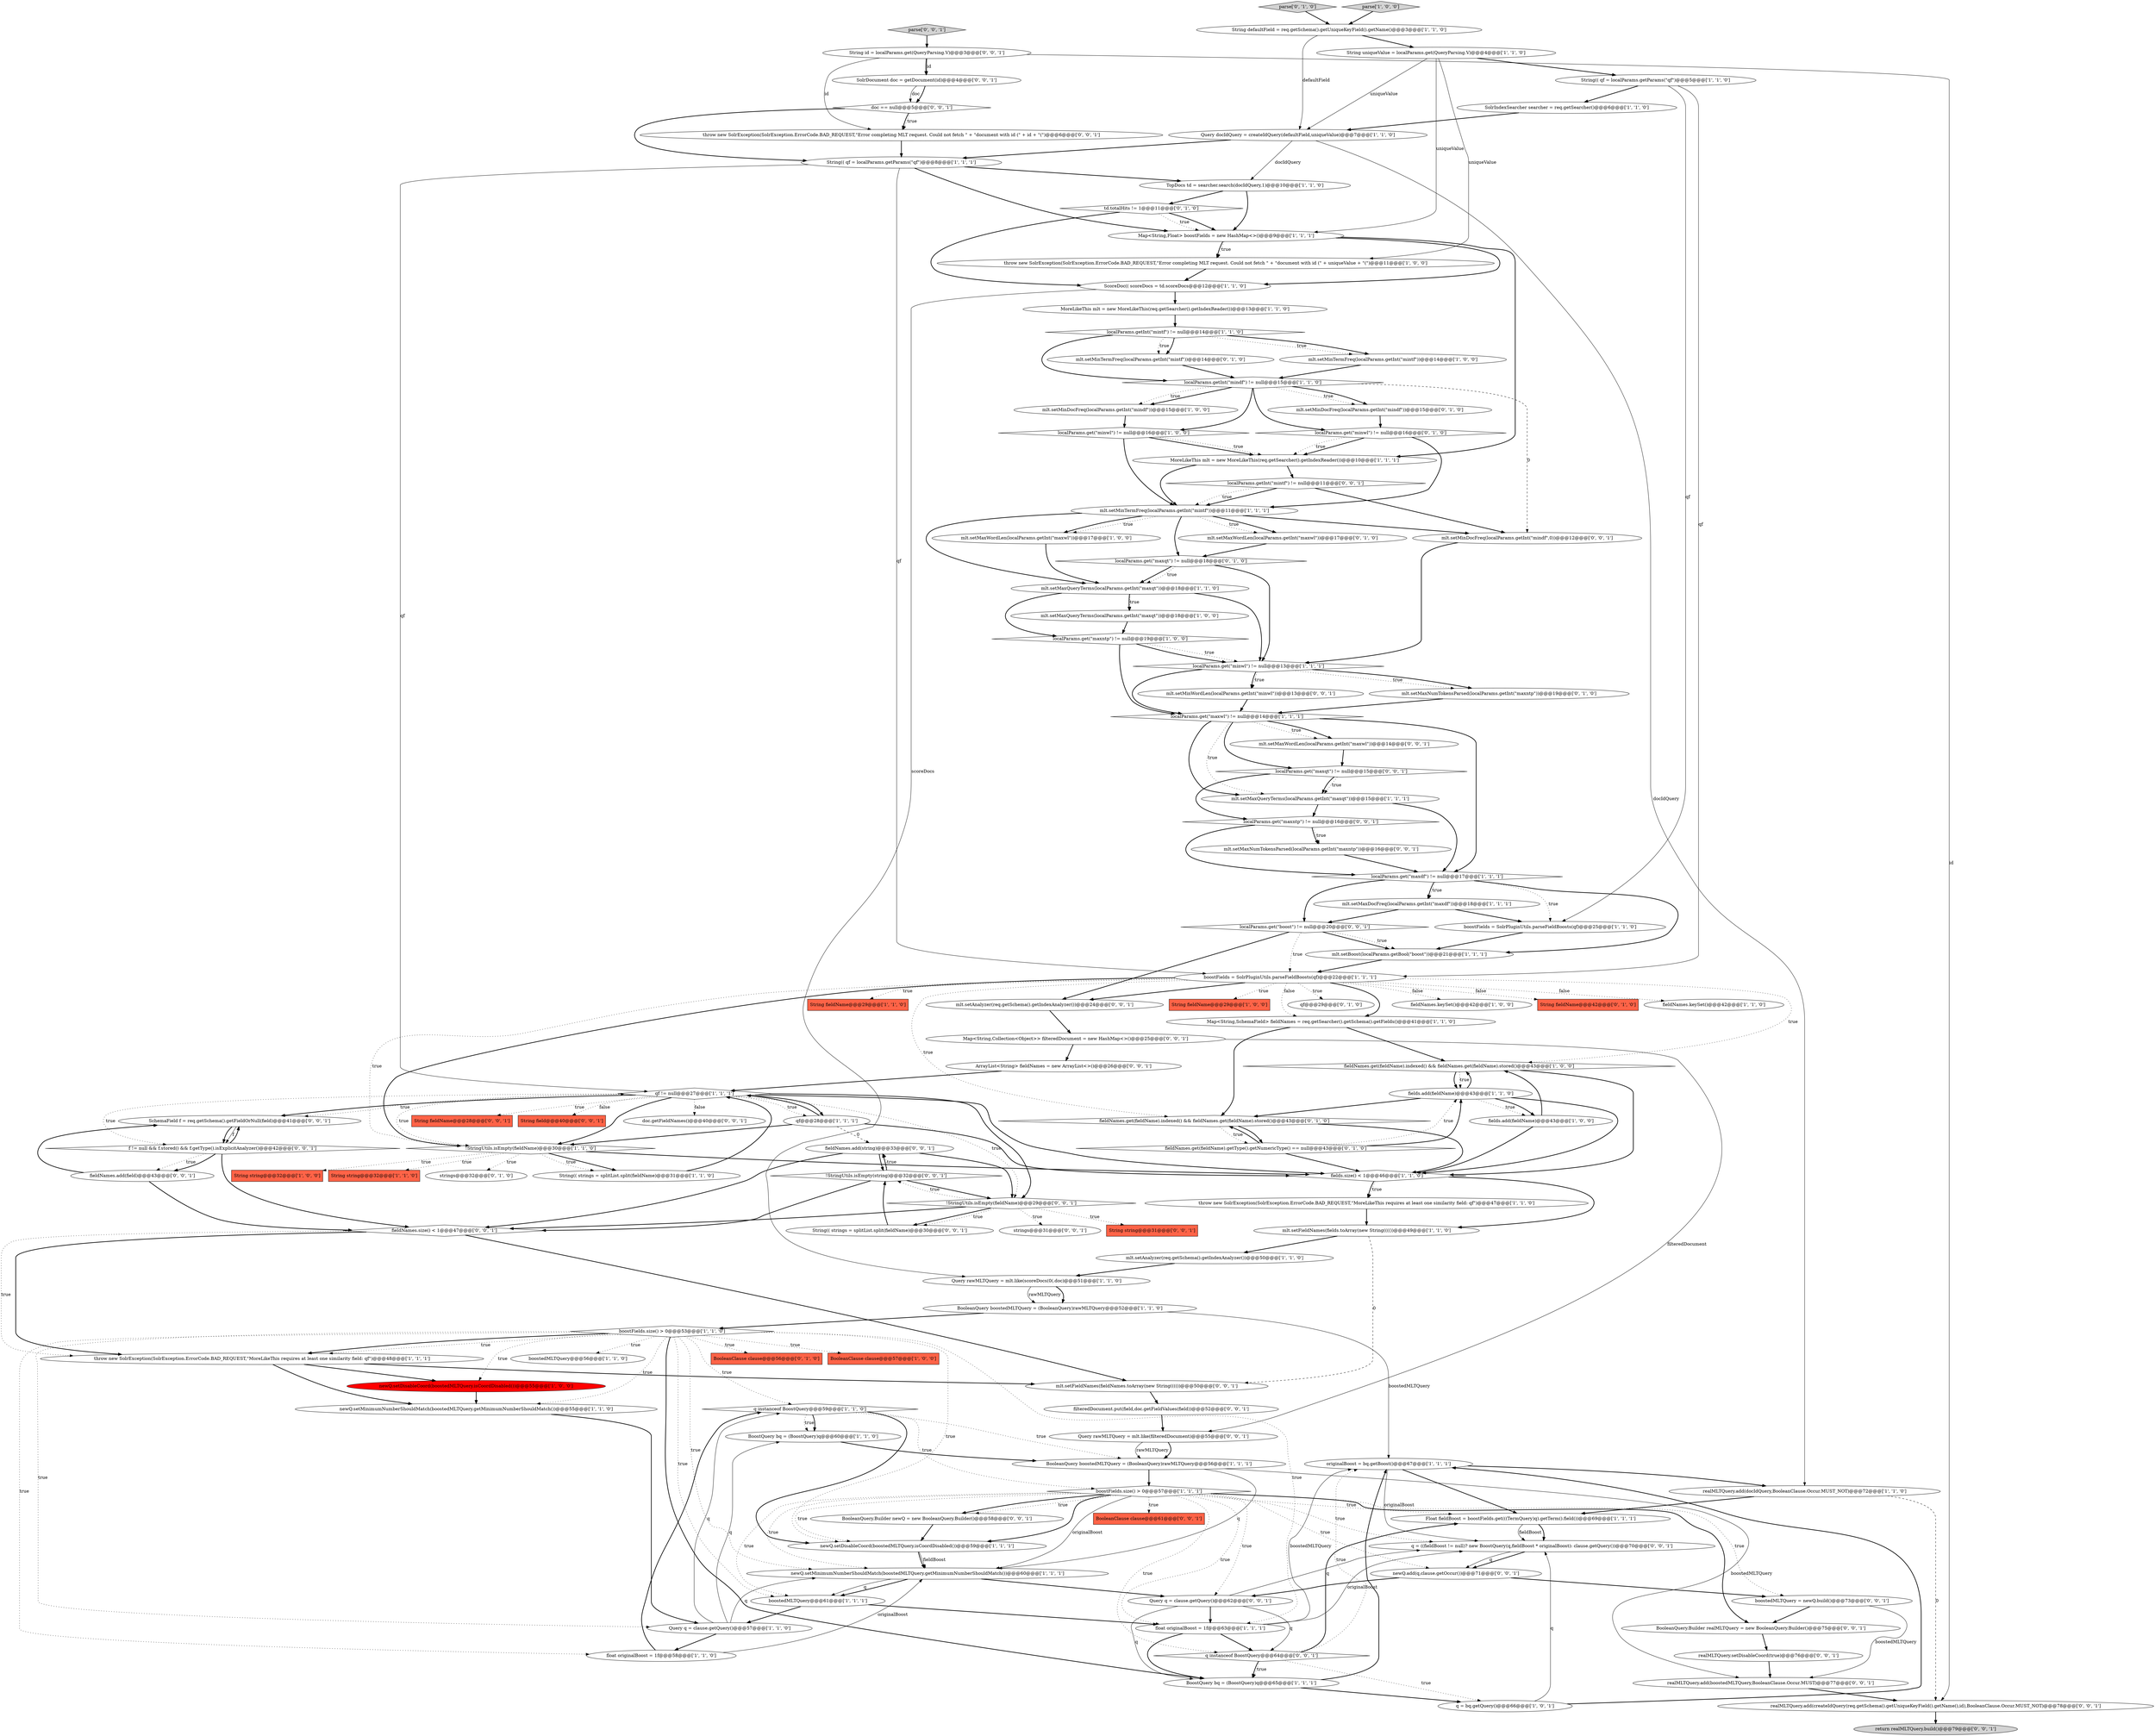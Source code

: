 digraph {
106 [style = filled, label = "String id = localParams.get(QueryParsing.V)@@@3@@@['0', '0', '1']", fillcolor = white, shape = ellipse image = "AAA0AAABBB3BBB"];
105 [style = filled, label = "String fieldName@@@28@@@['0', '0', '1']", fillcolor = tomato, shape = box image = "AAA0AAABBB3BBB"];
22 [style = filled, label = "localParams.get(\"maxdf\") != null@@@17@@@['1', '1', '1']", fillcolor = white, shape = diamond image = "AAA0AAABBB1BBB"];
27 [style = filled, label = "String string@@@32@@@['1', '0', '0']", fillcolor = tomato, shape = box image = "AAA0AAABBB1BBB"];
69 [style = filled, label = "mlt.setAnalyzer(req.getSchema().getIndexAnalyzer())@@@50@@@['1', '1', '0']", fillcolor = white, shape = ellipse image = "AAA0AAABBB1BBB"];
58 [style = filled, label = "q instanceof BoostQuery@@@59@@@['1', '1', '0']", fillcolor = white, shape = diamond image = "AAA0AAABBB1BBB"];
95 [style = filled, label = "realMLTQuery.add(boostedMLTQuery,BooleanClause.Occur.MUST)@@@77@@@['0', '0', '1']", fillcolor = white, shape = ellipse image = "AAA0AAABBB3BBB"];
7 [style = filled, label = "mlt.setFieldNames(fields.toArray(new String(((())@@@49@@@['1', '1', '0']", fillcolor = white, shape = ellipse image = "AAA0AAABBB1BBB"];
81 [style = filled, label = "mlt.setMinDocFreq(localParams.getInt(\"mindf\"))@@@15@@@['0', '1', '0']", fillcolor = white, shape = ellipse image = "AAA0AAABBB2BBB"];
109 [style = filled, label = "doc == null@@@5@@@['0', '0', '1']", fillcolor = white, shape = diamond image = "AAA0AAABBB3BBB"];
116 [style = filled, label = "parse['0', '0', '1']", fillcolor = lightgray, shape = diamond image = "AAA0AAABBB3BBB"];
87 [style = filled, label = "mlt.setMaxWordLen(localParams.getInt(\"maxwl\"))@@@14@@@['0', '0', '1']", fillcolor = white, shape = ellipse image = "AAA0AAABBB3BBB"];
2 [style = filled, label = "localParams.get(\"minwl\") != null@@@16@@@['1', '0', '0']", fillcolor = white, shape = diamond image = "AAA0AAABBB1BBB"];
96 [style = filled, label = "localParams.get(\"maxntp\") != null@@@16@@@['0', '0', '1']", fillcolor = white, shape = diamond image = "AAA0AAABBB3BBB"];
78 [style = filled, label = "mlt.setMaxNumTokensParsed(localParams.getInt(\"maxntp\"))@@@19@@@['0', '1', '0']", fillcolor = white, shape = ellipse image = "AAA0AAABBB2BBB"];
0 [style = filled, label = "boostedMLTQuery@@@61@@@['1', '1', '1']", fillcolor = white, shape = ellipse image = "AAA0AAABBB1BBB"];
93 [style = filled, label = "ArrayList<String> fieldNames = new ArrayList<>()@@@26@@@['0', '0', '1']", fillcolor = white, shape = ellipse image = "AAA0AAABBB3BBB"];
23 [style = filled, label = "localParams.get(\"maxwl\") != null@@@14@@@['1', '1', '1']", fillcolor = white, shape = diamond image = "AAA0AAABBB1BBB"];
33 [style = filled, label = "mlt.setMaxWordLen(localParams.getInt(\"maxwl\"))@@@17@@@['1', '0', '0']", fillcolor = white, shape = ellipse image = "AAA0AAABBB1BBB"];
34 [style = filled, label = "localParams.getInt(\"mindf\") != null@@@15@@@['1', '1', '0']", fillcolor = white, shape = diamond image = "AAA0AAABBB1BBB"];
26 [style = filled, label = "throw new SolrException(SolrException.ErrorCode.BAD_REQUEST,\"Error completing MLT request. Could not fetch \" + \"document with id (\" + uniqueValue + \"(\")@@@11@@@['1', '0', '0']", fillcolor = white, shape = ellipse image = "AAA0AAABBB1BBB"];
17 [style = filled, label = "originalBoost = bq.getBoost()@@@67@@@['1', '1', '1']", fillcolor = white, shape = ellipse image = "AAA0AAABBB1BBB"];
79 [style = filled, label = "mlt.setMaxWordLen(localParams.getInt(\"maxwl\"))@@@17@@@['0', '1', '0']", fillcolor = white, shape = ellipse image = "AAA0AAABBB2BBB"];
100 [style = filled, label = "q instanceof BoostQuery@@@64@@@['0', '0', '1']", fillcolor = white, shape = diamond image = "AAA0AAABBB3BBB"];
101 [style = filled, label = "fieldNames.add(string)@@@33@@@['0', '0', '1']", fillcolor = white, shape = ellipse image = "AAA0AAABBB3BBB"];
6 [style = filled, label = "MoreLikeThis mlt = new MoreLikeThis(req.getSearcher().getIndexReader())@@@10@@@['1', '1', '1']", fillcolor = white, shape = ellipse image = "AAA0AAABBB1BBB"];
49 [style = filled, label = "String(( strings = splitList.split(fieldName)@@@31@@@['1', '1', '0']", fillcolor = white, shape = ellipse image = "AAA0AAABBB1BBB"];
21 [style = filled, label = "boostFields = SolrPluginUtils.parseFieldBoosts(qf)@@@25@@@['1', '1', '0']", fillcolor = white, shape = ellipse image = "AAA0AAABBB1BBB"];
25 [style = filled, label = "throw new SolrException(SolrException.ErrorCode.BAD_REQUEST,\"MoreLikeThis requires at least one similarity field: qf\")@@@48@@@['1', '1', '1']", fillcolor = white, shape = ellipse image = "AAA0AAABBB1BBB"];
122 [style = filled, label = "return realMLTQuery.build()@@@79@@@['0', '0', '1']", fillcolor = lightgray, shape = ellipse image = "AAA0AAABBB3BBB"];
13 [style = filled, label = "fieldNames.keySet()@@@42@@@['1', '0', '0']", fillcolor = white, shape = ellipse image = "AAA0AAABBB1BBB"];
5 [style = filled, label = "fieldNames.get(fieldName).indexed() && fieldNames.get(fieldName).stored()@@@43@@@['1', '0', '0']", fillcolor = white, shape = diamond image = "AAA0AAABBB1BBB"];
40 [style = filled, label = "Float fieldBoost = boostFields.get(((TermQuery)q).getTerm().field())@@@69@@@['1', '1', '1']", fillcolor = white, shape = ellipse image = "AAA0AAABBB1BBB"];
12 [style = filled, label = "mlt.setMaxDocFreq(localParams.getInt(\"maxdf\"))@@@18@@@['1', '1', '1']", fillcolor = white, shape = ellipse image = "AAA0AAABBB1BBB"];
89 [style = filled, label = "newQ.add(q,clause.getOccur())@@@71@@@['0', '0', '1']", fillcolor = white, shape = ellipse image = "AAA0AAABBB3BBB"];
48 [style = filled, label = "q = bq.getQuery()@@@66@@@['1', '0', '1']", fillcolor = white, shape = ellipse image = "AAA0AAABBB1BBB"];
111 [style = filled, label = "Map<String,Collection<Object>> filteredDocument = new HashMap<>()@@@25@@@['0', '0', '1']", fillcolor = white, shape = ellipse image = "AAA0AAABBB3BBB"];
16 [style = filled, label = "localParams.get(\"maxntp\") != null@@@19@@@['1', '0', '0']", fillcolor = white, shape = diamond image = "AAA0AAABBB1BBB"];
28 [style = filled, label = "TopDocs td = searcher.search(docIdQuery,1)@@@10@@@['1', '1', '0']", fillcolor = white, shape = ellipse image = "AAA0AAABBB1BBB"];
53 [style = filled, label = "BoostQuery bq = (BoostQuery)q@@@60@@@['1', '1', '0']", fillcolor = white, shape = ellipse image = "AAA0AAABBB1BBB"];
20 [style = filled, label = "BooleanQuery boostedMLTQuery = (BooleanQuery)rawMLTQuery@@@56@@@['1', '1', '1']", fillcolor = white, shape = ellipse image = "AAA0AAABBB1BBB"];
85 [style = filled, label = "String fieldName@@@42@@@['0', '1', '0']", fillcolor = tomato, shape = box image = "AAA0AAABBB2BBB"];
19 [style = filled, label = "qf@@@28@@@['1', '1', '1']", fillcolor = white, shape = ellipse image = "AAA0AAABBB1BBB"];
29 [style = filled, label = "boostFields = SolrPluginUtils.parseFieldBoosts(qf)@@@22@@@['1', '1', '1']", fillcolor = white, shape = ellipse image = "AAA0AAABBB1BBB"];
24 [style = filled, label = "realMLTQuery.add(docIdQuery,BooleanClause.Occur.MUST_NOT)@@@72@@@['1', '1', '0']", fillcolor = white, shape = ellipse image = "AAA0AAABBB1BBB"];
120 [style = filled, label = "BooleanQuery.Builder newQ = new BooleanQuery.Builder()@@@58@@@['0', '0', '1']", fillcolor = white, shape = ellipse image = "AAA0AAABBB3BBB"];
112 [style = filled, label = "SolrDocument doc = getDocument(id)@@@4@@@['0', '0', '1']", fillcolor = white, shape = ellipse image = "AAA0AAABBB3BBB"];
42 [style = filled, label = "fieldNames.keySet()@@@42@@@['1', '1', '0']", fillcolor = white, shape = ellipse image = "AAA0AAABBB1BBB"];
47 [style = filled, label = "BooleanQuery boostedMLTQuery = (BooleanQuery)rawMLTQuery@@@52@@@['1', '1', '0']", fillcolor = white, shape = ellipse image = "AAA0AAABBB1BBB"];
97 [style = filled, label = "String field@@@40@@@['0', '0', '1']", fillcolor = tomato, shape = box image = "AAA0AAABBB3BBB"];
8 [style = filled, label = "newQ.setDisableCoord(boostedMLTQuery.isCoordDisabled())@@@55@@@['1', '0', '0']", fillcolor = red, shape = ellipse image = "AAA1AAABBB1BBB"];
67 [style = filled, label = "localParams.getInt(\"mintf\") != null@@@14@@@['1', '1', '0']", fillcolor = white, shape = diamond image = "AAA0AAABBB1BBB"];
129 [style = filled, label = "BooleanQuery.Builder realMLTQuery = new BooleanQuery.Builder()@@@75@@@['0', '0', '1']", fillcolor = white, shape = ellipse image = "AAA0AAABBB3BBB"];
30 [style = filled, label = "mlt.setMaxQueryTerms(localParams.getInt(\"maxqt\"))@@@18@@@['1', '0', '0']", fillcolor = white, shape = ellipse image = "AAA0AAABBB1BBB"];
51 [style = filled, label = "String defaultField = req.getSchema().getUniqueKeyField().getName()@@@3@@@['1', '1', '0']", fillcolor = white, shape = ellipse image = "AAA0AAABBB1BBB"];
90 [style = filled, label = "fieldNames.add(field)@@@43@@@['0', '0', '1']", fillcolor = white, shape = ellipse image = "AAA0AAABBB3BBB"];
107 [style = filled, label = "String(( strings = splitList.split(fieldName)@@@30@@@['0', '0', '1']", fillcolor = white, shape = ellipse image = "AAA0AAABBB3BBB"];
124 [style = filled, label = "fieldNames.size() < 1@@@47@@@['0', '0', '1']", fillcolor = white, shape = diamond image = "AAA0AAABBB3BBB"];
63 [style = filled, label = "String(( qf = localParams.getParams(\"qf\")@@@8@@@['1', '1', '1']", fillcolor = white, shape = ellipse image = "AAA0AAABBB1BBB"];
66 [style = filled, label = "BooleanClause clause@@@57@@@['1', '0', '0']", fillcolor = tomato, shape = box image = "AAA0AAABBB1BBB"];
113 [style = filled, label = "mlt.setMaxNumTokensParsed(localParams.getInt(\"maxntp\"))@@@16@@@['0', '0', '1']", fillcolor = white, shape = ellipse image = "AAA0AAABBB3BBB"];
37 [style = filled, label = "mlt.setMaxQueryTerms(localParams.getInt(\"maxqt\"))@@@15@@@['1', '1', '1']", fillcolor = white, shape = ellipse image = "AAA0AAABBB1BBB"];
54 [style = filled, label = "String fieldName@@@29@@@['1', '1', '0']", fillcolor = tomato, shape = box image = "AAA0AAABBB1BBB"];
92 [style = filled, label = "throw new SolrException(SolrException.ErrorCode.BAD_REQUEST,\"Error completing MLT request. Could not fetch \" + \"document with id (\" + id + \"(\")@@@6@@@['0', '0', '1']", fillcolor = white, shape = ellipse image = "AAA0AAABBB3BBB"];
99 [style = filled, label = "mlt.setMinWordLen(localParams.getInt(\"minwl\"))@@@13@@@['0', '0', '1']", fillcolor = white, shape = ellipse image = "AAA0AAABBB3BBB"];
36 [style = filled, label = "String uniqueValue = localParams.get(QueryParsing.V)@@@4@@@['1', '1', '0']", fillcolor = white, shape = ellipse image = "AAA0AAABBB1BBB"];
46 [style = filled, label = "mlt.setMinTermFreq(localParams.getInt(\"mintf\"))@@@14@@@['1', '0', '0']", fillcolor = white, shape = ellipse image = "AAA0AAABBB1BBB"];
121 [style = filled, label = "Query q = clause.getQuery()@@@62@@@['0', '0', '1']", fillcolor = white, shape = ellipse image = "AAA0AAABBB3BBB"];
62 [style = filled, label = "fields.size() < 1@@@46@@@['1', '1', '0']", fillcolor = white, shape = diamond image = "AAA0AAABBB1BBB"];
3 [style = filled, label = "Query rawMLTQuery = mlt.like(scoreDocs(0(.doc)@@@51@@@['1', '1', '0']", fillcolor = white, shape = ellipse image = "AAA0AAABBB1BBB"];
31 [style = filled, label = "newQ.setMinimumNumberShouldMatch(boostedMLTQuery.getMinimumNumberShouldMatch())@@@60@@@['1', '1', '1']", fillcolor = white, shape = ellipse image = "AAA0AAABBB1BBB"];
39 [style = filled, label = "boostFields.size() > 0@@@57@@@['1', '1', '1']", fillcolor = white, shape = diamond image = "AAA0AAABBB1BBB"];
103 [style = filled, label = "strings@@@31@@@['0', '0', '1']", fillcolor = white, shape = ellipse image = "AAA0AAABBB3BBB"];
94 [style = filled, label = "!StringUtils.isEmpty(string)@@@32@@@['0', '0', '1']", fillcolor = white, shape = diamond image = "AAA0AAABBB3BBB"];
102 [style = filled, label = "localParams.getInt(\"mintf\") != null@@@11@@@['0', '0', '1']", fillcolor = white, shape = diamond image = "AAA0AAABBB3BBB"];
65 [style = filled, label = "String string@@@32@@@['1', '1', '0']", fillcolor = tomato, shape = box image = "AAA0AAABBB1BBB"];
128 [style = filled, label = "filteredDocument.put(field,doc.getFieldValues(field))@@@52@@@['0', '0', '1']", fillcolor = white, shape = ellipse image = "AAA0AAABBB3BBB"];
84 [style = filled, label = "mlt.setMinTermFreq(localParams.getInt(\"mintf\"))@@@14@@@['0', '1', '0']", fillcolor = white, shape = ellipse image = "AAA0AAABBB2BBB"];
108 [style = filled, label = "Query rawMLTQuery = mlt.like(filteredDocument)@@@55@@@['0', '0', '1']", fillcolor = white, shape = ellipse image = "AAA0AAABBB3BBB"];
9 [style = filled, label = "String fieldName@@@29@@@['1', '0', '0']", fillcolor = tomato, shape = box image = "AAA0AAABBB1BBB"];
50 [style = filled, label = "ScoreDoc(( scoreDocs = td.scoreDocs@@@12@@@['1', '1', '0']", fillcolor = white, shape = ellipse image = "AAA0AAABBB1BBB"];
45 [style = filled, label = "fields.add(fieldName)@@@43@@@['1', '1', '0']", fillcolor = white, shape = ellipse image = "AAA0AAABBB1BBB"];
125 [style = filled, label = "doc.getFieldNames()@@@40@@@['0', '0', '1']", fillcolor = white, shape = ellipse image = "AAA0AAABBB3BBB"];
57 [style = filled, label = "Query q = clause.getQuery()@@@57@@@['1', '1', '0']", fillcolor = white, shape = ellipse image = "AAA0AAABBB1BBB"];
91 [style = filled, label = "BooleanClause clause@@@61@@@['0', '0', '1']", fillcolor = tomato, shape = box image = "AAA0AAABBB3BBB"];
43 [style = filled, label = "BoostQuery bq = (BoostQuery)q@@@65@@@['1', '1', '1']", fillcolor = white, shape = ellipse image = "AAA0AAABBB1BBB"];
41 [style = filled, label = "mlt.setMinTermFreq(localParams.getInt(\"mintf\"))@@@11@@@['1', '1', '1']", fillcolor = white, shape = ellipse image = "AAA0AAABBB1BBB"];
127 [style = filled, label = "localParams.get(\"maxqt\") != null@@@15@@@['0', '0', '1']", fillcolor = white, shape = diamond image = "AAA0AAABBB3BBB"];
32 [style = filled, label = "mlt.setMinDocFreq(localParams.getInt(\"mindf\"))@@@15@@@['1', '0', '0']", fillcolor = white, shape = ellipse image = "AAA0AAABBB1BBB"];
52 [style = filled, label = "throw new SolrException(SolrException.ErrorCode.BAD_REQUEST,\"MoreLikeThis requires at least one similarity field: qf\")@@@47@@@['1', '1', '0']", fillcolor = white, shape = ellipse image = "AAA0AAABBB1BBB"];
76 [style = filled, label = "td.totalHits != 1@@@11@@@['0', '1', '0']", fillcolor = white, shape = diamond image = "AAA0AAABBB2BBB"];
44 [style = filled, label = "MoreLikeThis mlt = new MoreLikeThis(req.getSearcher().getIndexReader())@@@13@@@['1', '1', '0']", fillcolor = white, shape = ellipse image = "AAA0AAABBB1BBB"];
70 [style = filled, label = "boostedMLTQuery@@@56@@@['1', '1', '0']", fillcolor = white, shape = ellipse image = "AAA0AAABBB1BBB"];
98 [style = filled, label = "SchemaField f = req.getSchema().getFieldOrNull(field)@@@41@@@['0', '0', '1']", fillcolor = white, shape = ellipse image = "AAA0AAABBB3BBB"];
60 [style = filled, label = "String(( qf = localParams.getParams(\"qf\")@@@5@@@['1', '1', '0']", fillcolor = white, shape = ellipse image = "AAA0AAABBB1BBB"];
38 [style = filled, label = "fields.add(fieldName)@@@43@@@['1', '0', '0']", fillcolor = white, shape = ellipse image = "AAA0AAABBB1BBB"];
104 [style = filled, label = "boostedMLTQuery = newQ.build()@@@73@@@['0', '0', '1']", fillcolor = white, shape = ellipse image = "AAA0AAABBB3BBB"];
117 [style = filled, label = "String string@@@31@@@['0', '0', '1']", fillcolor = tomato, shape = box image = "AAA0AAABBB3BBB"];
55 [style = filled, label = "Map<String,Float> boostFields = new HashMap<>()@@@9@@@['1', '1', '1']", fillcolor = white, shape = ellipse image = "AAA0AAABBB1BBB"];
88 [style = filled, label = "realMLTQuery.setDisableCoord(true)@@@76@@@['0', '0', '1']", fillcolor = white, shape = ellipse image = "AAA0AAABBB3BBB"];
82 [style = filled, label = "fieldNames.get(fieldName).getType().getNumericType() == null@@@43@@@['0', '1', '0']", fillcolor = white, shape = diamond image = "AAA0AAABBB2BBB"];
110 [style = filled, label = "realMLTQuery.add(createIdQuery(req.getSchema().getUniqueKeyField().getName(),id),BooleanClause.Occur.MUST_NOT)@@@78@@@['0', '0', '1']", fillcolor = white, shape = ellipse image = "AAA0AAABBB3BBB"];
118 [style = filled, label = "mlt.setFieldNames(fieldNames.toArray(new String(((())@@@50@@@['0', '0', '1']", fillcolor = white, shape = ellipse image = "AAA0AAABBB3BBB"];
83 [style = filled, label = "strings@@@32@@@['0', '1', '0']", fillcolor = white, shape = ellipse image = "AAA0AAABBB2BBB"];
59 [style = filled, label = "float originalBoost = 1f@@@63@@@['1', '1', '1']", fillcolor = white, shape = ellipse image = "AAA0AAABBB1BBB"];
4 [style = filled, label = "Query docIdQuery = createIdQuery(defaultField,uniqueValue)@@@7@@@['1', '1', '0']", fillcolor = white, shape = ellipse image = "AAA0AAABBB1BBB"];
114 [style = filled, label = "!StringUtils.isEmpty(fieldName)@@@29@@@['0', '0', '1']", fillcolor = white, shape = diamond image = "AAA0AAABBB3BBB"];
64 [style = filled, label = "mlt.setBoost(localParams.getBool(\"boost\"))@@@21@@@['1', '1', '1']", fillcolor = white, shape = ellipse image = "AAA0AAABBB1BBB"];
77 [style = filled, label = "localParams.get(\"maxqt\") != null@@@18@@@['0', '1', '0']", fillcolor = white, shape = diamond image = "AAA0AAABBB2BBB"];
73 [style = filled, label = "localParams.get(\"minwl\") != null@@@16@@@['0', '1', '0']", fillcolor = white, shape = diamond image = "AAA0AAABBB2BBB"];
10 [style = filled, label = "qf != null@@@27@@@['1', '1', '1']", fillcolor = white, shape = diamond image = "AAA0AAABBB1BBB"];
74 [style = filled, label = "parse['0', '1', '0']", fillcolor = lightgray, shape = diamond image = "AAA0AAABBB2BBB"];
15 [style = filled, label = "newQ.setDisableCoord(boostedMLTQuery.isCoordDisabled())@@@59@@@['1', '1', '1']", fillcolor = white, shape = ellipse image = "AAA0AAABBB1BBB"];
71 [style = filled, label = "float originalBoost = 1f@@@58@@@['1', '1', '0']", fillcolor = white, shape = ellipse image = "AAA0AAABBB1BBB"];
75 [style = filled, label = "BooleanClause clause@@@56@@@['0', '1', '0']", fillcolor = tomato, shape = box image = "AAA0AAABBB2BBB"];
11 [style = filled, label = "boostFields.size() > 0@@@53@@@['1', '1', '0']", fillcolor = white, shape = diamond image = "AAA0AAABBB1BBB"];
119 [style = filled, label = "mlt.setAnalyzer(req.getSchema().getIndexAnalyzer())@@@24@@@['0', '0', '1']", fillcolor = white, shape = ellipse image = "AAA0AAABBB3BBB"];
18 [style = filled, label = "SolrIndexSearcher searcher = req.getSearcher()@@@6@@@['1', '1', '0']", fillcolor = white, shape = ellipse image = "AAA0AAABBB1BBB"];
14 [style = filled, label = "newQ.setMinimumNumberShouldMatch(boostedMLTQuery.getMinimumNumberShouldMatch())@@@55@@@['1', '1', '0']", fillcolor = white, shape = ellipse image = "AAA0AAABBB1BBB"];
126 [style = filled, label = "mlt.setMinDocFreq(localParams.getInt(\"mindf\",0))@@@12@@@['0', '0', '1']", fillcolor = white, shape = ellipse image = "AAA0AAABBB3BBB"];
68 [style = filled, label = "parse['1', '0', '0']", fillcolor = lightgray, shape = diamond image = "AAA0AAABBB1BBB"];
86 [style = filled, label = "q = ((fieldBoost != null)? new BoostQuery(q,fieldBoost * originalBoost): clause.getQuery())@@@70@@@['0', '0', '1']", fillcolor = white, shape = ellipse image = "AAA0AAABBB3BBB"];
1 [style = filled, label = "!StringUtils.isEmpty(fieldName)@@@30@@@['1', '1', '0']", fillcolor = white, shape = diamond image = "AAA0AAABBB1BBB"];
72 [style = filled, label = "qf@@@29@@@['0', '1', '0']", fillcolor = white, shape = ellipse image = "AAA0AAABBB2BBB"];
61 [style = filled, label = "mlt.setMaxQueryTerms(localParams.getInt(\"maxqt\"))@@@18@@@['1', '1', '0']", fillcolor = white, shape = ellipse image = "AAA0AAABBB1BBB"];
123 [style = filled, label = "f != null && f.stored() && f.getType().isExplicitAnalyzer()@@@42@@@['0', '0', '1']", fillcolor = white, shape = diamond image = "AAA0AAABBB3BBB"];
115 [style = filled, label = "localParams.get(\"boost\") != null@@@20@@@['0', '0', '1']", fillcolor = white, shape = diamond image = "AAA0AAABBB3BBB"];
80 [style = filled, label = "fieldNames.get(fieldName).indexed() && fieldNames.get(fieldName).stored()@@@43@@@['0', '1', '0']", fillcolor = white, shape = diamond image = "AAA0AAABBB2BBB"];
35 [style = filled, label = "localParams.get(\"minwl\") != null@@@13@@@['1', '1', '1']", fillcolor = white, shape = diamond image = "AAA0AAABBB1BBB"];
56 [style = filled, label = "Map<String,SchemaField> fieldNames = req.getSearcher().getSchema().getFields()@@@41@@@['1', '1', '0']", fillcolor = white, shape = ellipse image = "AAA0AAABBB1BBB"];
62->52 [style = dotted, label="true"];
128->108 [style = bold, label=""];
110->122 [style = bold, label=""];
104->129 [style = bold, label=""];
29->9 [style = dotted, label="true"];
39->129 [style = bold, label=""];
46->34 [style = bold, label=""];
22->115 [style = bold, label=""];
80->82 [style = dotted, label="true"];
4->63 [style = bold, label=""];
61->30 [style = bold, label=""];
41->79 [style = dotted, label="true"];
2->6 [style = bold, label=""];
81->73 [style = bold, label=""];
10->19 [style = bold, label=""];
50->44 [style = bold, label=""];
48->86 [style = solid, label="q"];
29->5 [style = dotted, label="true"];
39->91 [style = dotted, label="true"];
61->30 [style = dotted, label="true"];
41->77 [style = bold, label=""];
109->92 [style = bold, label=""];
119->111 [style = bold, label=""];
10->114 [style = bold, label=""];
5->45 [style = bold, label=""];
25->14 [style = bold, label=""];
45->38 [style = dotted, label="true"];
29->56 [style = bold, label=""];
7->69 [style = bold, label=""];
78->23 [style = bold, label=""];
39->120 [style = bold, label=""];
124->118 [style = bold, label=""];
41->126 [style = bold, label=""];
74->51 [style = bold, label=""];
47->11 [style = bold, label=""];
1->65 [style = dotted, label="true"];
39->89 [style = dotted, label="true"];
115->119 [style = bold, label=""];
11->66 [style = dotted, label="true"];
35->23 [style = bold, label=""];
19->1 [style = bold, label=""];
73->6 [style = bold, label=""];
71->58 [style = bold, label=""];
80->82 [style = bold, label=""];
23->22 [style = bold, label=""];
77->61 [style = bold, label=""];
63->55 [style = bold, label=""];
76->55 [style = bold, label=""];
37->96 [style = bold, label=""];
63->28 [style = bold, label=""];
34->2 [style = bold, label=""];
49->10 [style = bold, label=""];
84->34 [style = bold, label=""];
11->71 [style = dotted, label="true"];
111->108 [style = solid, label="filteredDocument"];
62->7 [style = bold, label=""];
20->95 [style = solid, label="boostedMLTQuery"];
38->62 [style = bold, label=""];
11->0 [style = dotted, label="true"];
45->38 [style = bold, label=""];
45->62 [style = bold, label=""];
6->41 [style = bold, label=""];
88->95 [style = bold, label=""];
36->26 [style = solid, label="uniqueValue"];
71->31 [style = solid, label="originalBoost"];
10->98 [style = bold, label=""];
51->4 [style = solid, label="defaultField"];
121->43 [style = solid, label="q"];
34->32 [style = bold, label=""];
11->8 [style = dotted, label="true"];
90->98 [style = bold, label=""];
41->33 [style = dotted, label="true"];
29->1 [style = bold, label=""];
20->31 [style = solid, label="q"];
11->15 [style = dotted, label="true"];
22->64 [style = bold, label=""];
28->55 [style = bold, label=""];
11->25 [style = bold, label=""];
1->27 [style = dotted, label="true"];
94->114 [style = bold, label=""];
102->126 [style = bold, label=""];
29->42 [style = dotted, label="false"];
96->22 [style = bold, label=""];
31->0 [style = solid, label="q"];
11->70 [style = dotted, label="true"];
10->105 [style = dotted, label="true"];
23->127 [style = bold, label=""];
34->73 [style = bold, label=""];
57->31 [style = solid, label="q"];
115->29 [style = dotted, label="true"];
11->59 [style = dotted, label="true"];
47->17 [style = solid, label="boostedMLTQuery"];
94->101 [style = bold, label=""];
12->21 [style = bold, label=""];
40->86 [style = bold, label=""];
58->53 [style = dotted, label="true"];
11->14 [style = dotted, label="true"];
53->20 [style = bold, label=""];
76->55 [style = dotted, label="true"];
55->26 [style = bold, label=""];
57->71 [style = bold, label=""];
1->49 [style = bold, label=""];
29->13 [style = dotted, label="false"];
11->43 [style = bold, label=""];
24->40 [style = bold, label=""];
67->84 [style = bold, label=""];
63->29 [style = solid, label="qf"];
17->86 [style = solid, label="originalBoost"];
31->121 [style = bold, label=""];
59->86 [style = solid, label="originalBoost"];
48->17 [style = bold, label=""];
111->93 [style = bold, label=""];
127->96 [style = bold, label=""];
67->84 [style = dotted, label="true"];
94->101 [style = dotted, label="true"];
41->61 [style = bold, label=""];
120->15 [style = bold, label=""];
108->20 [style = bold, label=""];
25->118 [style = bold, label=""];
112->109 [style = bold, label=""];
121->100 [style = solid, label="q"];
5->62 [style = bold, label=""];
23->87 [style = dotted, label="true"];
63->10 [style = solid, label="qf"];
55->26 [style = dotted, label="true"];
4->28 [style = solid, label="docIdQuery"];
86->89 [style = bold, label=""];
36->55 [style = solid, label="uniqueValue"];
23->37 [style = bold, label=""];
82->45 [style = bold, label=""];
18->4 [style = bold, label=""];
39->121 [style = dotted, label="true"];
94->124 [style = bold, label=""];
15->31 [style = bold, label=""];
114->107 [style = bold, label=""];
82->62 [style = bold, label=""];
36->4 [style = solid, label="uniqueValue"];
23->87 [style = bold, label=""];
29->72 [style = dotted, label="true"];
98->123 [style = bold, label=""];
14->57 [style = bold, label=""];
96->113 [style = dotted, label="true"];
10->114 [style = dotted, label="true"];
20->39 [style = bold, label=""];
19->62 [style = bold, label=""];
129->88 [style = bold, label=""];
114->103 [style = dotted, label="true"];
39->40 [style = dotted, label="true"];
114->107 [style = dotted, label="true"];
100->48 [style = dotted, label="true"];
52->7 [style = bold, label=""];
50->3 [style = solid, label="scoreDocs"];
76->50 [style = bold, label=""];
10->1 [style = bold, label=""];
58->15 [style = bold, label=""];
59->43 [style = bold, label=""];
1->62 [style = bold, label=""];
112->109 [style = solid, label="doc"];
34->81 [style = dotted, label="true"];
29->85 [style = dotted, label="false"];
124->25 [style = dotted, label="true"];
39->0 [style = dotted, label="true"];
39->31 [style = solid, label="originalBoost"];
10->98 [style = dotted, label="true"];
102->41 [style = bold, label=""];
22->21 [style = dotted, label="true"];
38->5 [style = bold, label=""];
2->41 [style = bold, label=""];
0->57 [style = bold, label=""];
77->35 [style = bold, label=""];
86->89 [style = solid, label="q"];
29->1 [style = dotted, label="true"];
123->90 [style = dotted, label="true"];
39->31 [style = dotted, label="true"];
7->118 [style = dashed, label="0"];
1->10 [style = dotted, label="true"];
40->86 [style = solid, label="fieldBoost"];
39->100 [style = dotted, label="true"];
127->37 [style = dotted, label="true"];
16->35 [style = dotted, label="true"];
100->40 [style = bold, label=""];
106->112 [style = solid, label="id"];
31->0 [style = bold, label=""];
35->99 [style = dotted, label="true"];
80->62 [style = bold, label=""];
64->29 [style = bold, label=""];
56->5 [style = bold, label=""];
8->14 [style = bold, label=""];
17->40 [style = bold, label=""];
4->24 [style = solid, label="docIdQuery"];
19->10 [style = bold, label=""];
3->47 [style = bold, label=""];
3->47 [style = solid, label="rawMLTQuery"];
114->117 [style = dotted, label="true"];
44->67 [style = bold, label=""];
16->23 [style = bold, label=""];
21->64 [style = bold, label=""];
59->100 [style = bold, label=""];
58->39 [style = dotted, label="true"];
73->41 [style = bold, label=""];
101->124 [style = bold, label=""];
82->45 [style = dotted, label="true"];
68->51 [style = bold, label=""];
24->110 [style = dashed, label="0"];
114->124 [style = bold, label=""];
92->63 [style = bold, label=""];
15->31 [style = solid, label="fieldBoost"];
34->126 [style = dashed, label="0"];
39->120 [style = dotted, label="true"];
6->102 [style = bold, label=""];
101->94 [style = bold, label=""];
10->62 [style = bold, label=""];
37->22 [style = bold, label=""];
43->17 [style = bold, label=""];
60->18 [style = bold, label=""];
109->63 [style = bold, label=""];
35->78 [style = dotted, label="true"];
106->110 [style = solid, label="id"];
58->53 [style = bold, label=""];
126->35 [style = bold, label=""];
102->41 [style = dotted, label="true"];
10->123 [style = dotted, label="true"];
51->36 [style = bold, label=""];
39->104 [style = dotted, label="true"];
2->6 [style = dotted, label="true"];
29->54 [style = dotted, label="true"];
10->19 [style = dotted, label="true"];
5->45 [style = dotted, label="true"];
36->60 [style = bold, label=""];
29->80 [style = dotted, label="true"];
100->43 [style = dotted, label="true"];
39->59 [style = dotted, label="true"];
116->106 [style = bold, label=""];
39->86 [style = dotted, label="true"];
56->80 [style = bold, label=""];
12->115 [style = bold, label=""];
69->3 [style = bold, label=""];
55->6 [style = bold, label=""];
67->46 [style = dotted, label="true"];
55->50 [style = bold, label=""];
19->101 [style = dashed, label="0"];
107->94 [style = bold, label=""];
41->33 [style = bold, label=""];
98->123 [style = solid, label="f"];
101->114 [style = bold, label=""];
100->17 [style = dotted, label="true"];
115->64 [style = bold, label=""];
104->95 [style = solid, label="boostedMLTQuery"];
123->124 [style = bold, label=""];
0->59 [style = bold, label=""];
29->56 [style = dotted, label="false"];
58->20 [style = dotted, label="true"];
73->6 [style = dotted, label="true"];
77->61 [style = dotted, label="true"];
115->64 [style = dotted, label="true"];
61->35 [style = bold, label=""];
34->32 [style = dotted, label="true"];
33->61 [style = bold, label=""];
39->15 [style = bold, label=""];
82->80 [style = bold, label=""];
96->113 [style = bold, label=""];
61->16 [style = bold, label=""];
123->98 [style = bold, label=""];
28->76 [style = bold, label=""];
123->90 [style = bold, label=""];
67->46 [style = bold, label=""];
118->128 [style = bold, label=""];
100->43 [style = bold, label=""];
62->52 [style = bold, label=""];
127->37 [style = bold, label=""];
45->80 [style = bold, label=""];
60->29 [style = solid, label="qf"];
59->17 [style = solid, label="boostedMLTQuery"];
43->48 [style = bold, label=""];
60->21 [style = solid, label="qf"];
109->92 [style = dotted, label="true"];
41->79 [style = bold, label=""];
57->53 [style = solid, label="q"];
108->20 [style = solid, label="rawMLTQuery"];
35->78 [style = bold, label=""];
121->86 [style = solid, label="q"];
11->57 [style = dotted, label="true"];
87->127 [style = bold, label=""];
93->10 [style = bold, label=""];
10->125 [style = dotted, label="false"];
32->2 [style = bold, label=""];
1->83 [style = dotted, label="true"];
79->77 [style = bold, label=""];
22->12 [style = dotted, label="true"];
34->81 [style = bold, label=""];
1->49 [style = dotted, label="true"];
23->37 [style = dotted, label="true"];
11->75 [style = dotted, label="true"];
11->31 [style = dotted, label="true"];
17->24 [style = bold, label=""];
29->119 [style = bold, label=""];
90->124 [style = bold, label=""];
121->59 [style = bold, label=""];
89->104 [style = bold, label=""];
57->58 [style = solid, label="q"];
99->23 [style = bold, label=""];
11->25 [style = dotted, label="true"];
39->15 [style = dotted, label="true"];
26->50 [style = bold, label=""];
22->12 [style = bold, label=""];
114->94 [style = dotted, label="true"];
10->97 [style = dotted, label="false"];
106->112 [style = bold, label=""];
25->8 [style = bold, label=""];
89->121 [style = bold, label=""];
11->58 [style = dotted, label="true"];
16->35 [style = bold, label=""];
35->99 [style = bold, label=""];
95->110 [style = bold, label=""];
124->25 [style = bold, label=""];
30->16 [style = bold, label=""];
106->92 [style = solid, label="id"];
113->22 [style = bold, label=""];
67->34 [style = bold, label=""];
45->5 [style = bold, label=""];
}
